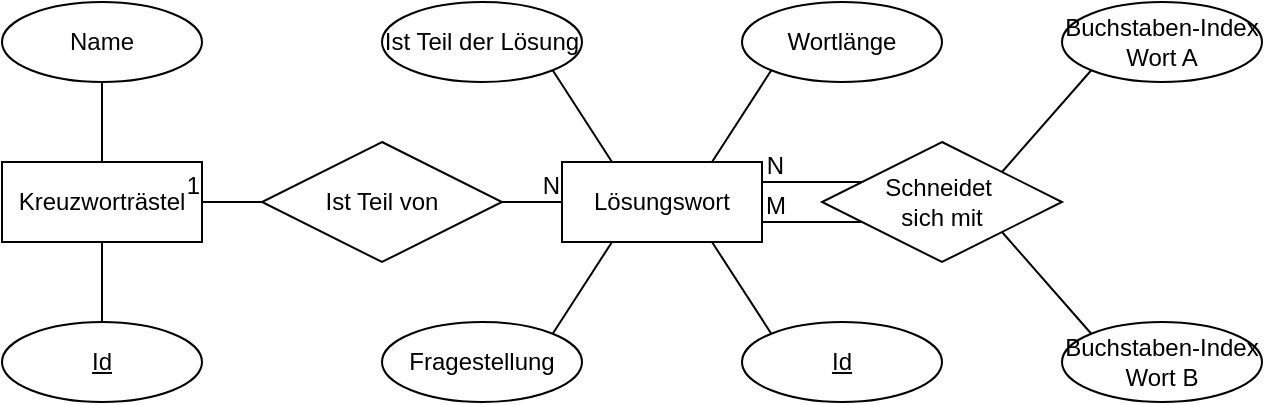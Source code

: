 <mxfile version="24.7.7">
  <diagram id="1upwr-23Rtyd4gvdoYO3" name="ER-Diagramm">
    <mxGraphModel dx="1669" dy="331" grid="1" gridSize="10" guides="1" tooltips="1" connect="1" arrows="1" fold="1" page="1" pageScale="1" pageWidth="827" pageHeight="1169" math="0" shadow="0">
      <root>
        <mxCell id="0" />
        <mxCell id="1" parent="0" />
        <mxCell id="8uZRIfAo5NxWeugBGoZT-1" value="Kreuzworträstel" style="whiteSpace=wrap;html=1;align=center;" parent="1" vertex="1">
          <mxGeometry x="-10" y="80" width="100" height="40" as="geometry" />
        </mxCell>
        <mxCell id="8uZRIfAo5NxWeugBGoZT-2" value="Lösungswort" style="whiteSpace=wrap;html=1;align=center;" parent="1" vertex="1">
          <mxGeometry x="270" y="80" width="100" height="40" as="geometry" />
        </mxCell>
        <mxCell id="8uZRIfAo5NxWeugBGoZT-4" value="Name" style="ellipse;whiteSpace=wrap;html=1;align=center;" parent="1" vertex="1">
          <mxGeometry x="-10" width="100" height="40" as="geometry" />
        </mxCell>
        <mxCell id="8uZRIfAo5NxWeugBGoZT-8" value="" style="endArrow=none;html=1;rounded=0;exitX=0.5;exitY=1;exitDx=0;exitDy=0;entryX=0.5;entryY=0;entryDx=0;entryDy=0;" parent="1" source="8uZRIfAo5NxWeugBGoZT-4" target="8uZRIfAo5NxWeugBGoZT-1" edge="1">
          <mxGeometry relative="1" as="geometry">
            <mxPoint x="90" y="210" as="sourcePoint" />
            <mxPoint x="100" y="190" as="targetPoint" />
          </mxGeometry>
        </mxCell>
        <mxCell id="8uZRIfAo5NxWeugBGoZT-9" value="Wortlänge" style="ellipse;whiteSpace=wrap;html=1;align=center;" parent="1" vertex="1">
          <mxGeometry x="360" width="100" height="40" as="geometry" />
        </mxCell>
        <mxCell id="8uZRIfAo5NxWeugBGoZT-12" value="" style="endArrow=none;html=1;rounded=0;entryX=0.75;entryY=0;entryDx=0;entryDy=0;exitX=0;exitY=1;exitDx=0;exitDy=0;" parent="1" source="8uZRIfAo5NxWeugBGoZT-9" target="8uZRIfAo5NxWeugBGoZT-2" edge="1">
          <mxGeometry relative="1" as="geometry">
            <mxPoint x="350" y="190" as="sourcePoint" />
            <mxPoint x="490" y="190" as="targetPoint" />
          </mxGeometry>
        </mxCell>
        <mxCell id="8uZRIfAo5NxWeugBGoZT-21" value="Ist Teil von" style="shape=rhombus;perimeter=rhombusPerimeter;whiteSpace=wrap;html=1;align=center;" parent="1" vertex="1">
          <mxGeometry x="120" y="70" width="120" height="60" as="geometry" />
        </mxCell>
        <mxCell id="8uZRIfAo5NxWeugBGoZT-22" value="" style="endArrow=none;html=1;rounded=0;exitX=1;exitY=0.5;exitDx=0;exitDy=0;entryX=0;entryY=0.5;entryDx=0;entryDy=0;" parent="1" source="8uZRIfAo5NxWeugBGoZT-21" target="8uZRIfAo5NxWeugBGoZT-2" edge="1">
          <mxGeometry relative="1" as="geometry">
            <mxPoint x="330" y="160" as="sourcePoint" />
            <mxPoint x="490" y="160" as="targetPoint" />
          </mxGeometry>
        </mxCell>
        <mxCell id="8uZRIfAo5NxWeugBGoZT-23" value="N" style="resizable=0;html=1;whiteSpace=wrap;align=right;verticalAlign=bottom;" parent="8uZRIfAo5NxWeugBGoZT-22" connectable="0" vertex="1">
          <mxGeometry x="1" relative="1" as="geometry" />
        </mxCell>
        <mxCell id="8uZRIfAo5NxWeugBGoZT-24" value="" style="endArrow=none;html=1;rounded=0;entryX=1;entryY=0.5;entryDx=0;entryDy=0;exitX=0;exitY=0.5;exitDx=0;exitDy=0;" parent="1" source="8uZRIfAo5NxWeugBGoZT-21" target="8uZRIfAo5NxWeugBGoZT-1" edge="1">
          <mxGeometry relative="1" as="geometry">
            <mxPoint x="330" y="160" as="sourcePoint" />
            <mxPoint x="490" y="160" as="targetPoint" />
          </mxGeometry>
        </mxCell>
        <mxCell id="8uZRIfAo5NxWeugBGoZT-25" value="1" style="resizable=0;html=1;whiteSpace=wrap;align=right;verticalAlign=bottom;" parent="8uZRIfAo5NxWeugBGoZT-24" connectable="0" vertex="1">
          <mxGeometry x="1" relative="1" as="geometry" />
        </mxCell>
        <mxCell id="8uZRIfAo5NxWeugBGoZT-26" value="&lt;div&gt;Schneidet&amp;nbsp;&lt;/div&gt;&lt;div&gt;sich mit&lt;/div&gt;" style="shape=rhombus;perimeter=rhombusPerimeter;whiteSpace=wrap;html=1;align=center;" parent="1" vertex="1">
          <mxGeometry x="400" y="70" width="120" height="60" as="geometry" />
        </mxCell>
        <mxCell id="8uZRIfAo5NxWeugBGoZT-27" value="" style="endArrow=none;html=1;rounded=0;" parent="1" edge="1">
          <mxGeometry relative="1" as="geometry">
            <mxPoint x="420" y="90" as="sourcePoint" />
            <mxPoint x="370" y="90" as="targetPoint" />
          </mxGeometry>
        </mxCell>
        <mxCell id="8uZRIfAo5NxWeugBGoZT-28" value="N" style="resizable=0;html=1;whiteSpace=wrap;align=right;verticalAlign=bottom;" parent="8uZRIfAo5NxWeugBGoZT-27" connectable="0" vertex="1">
          <mxGeometry x="1" relative="1" as="geometry">
            <mxPoint x="12" as="offset" />
          </mxGeometry>
        </mxCell>
        <mxCell id="8uZRIfAo5NxWeugBGoZT-31" value="" style="endArrow=none;html=1;rounded=0;" parent="1" edge="1">
          <mxGeometry relative="1" as="geometry">
            <mxPoint x="420" y="110" as="sourcePoint" />
            <mxPoint x="370" y="110" as="targetPoint" />
          </mxGeometry>
        </mxCell>
        <mxCell id="8uZRIfAo5NxWeugBGoZT-32" value="M" style="resizable=0;html=1;whiteSpace=wrap;align=right;verticalAlign=bottom;" parent="8uZRIfAo5NxWeugBGoZT-31" connectable="0" vertex="1">
          <mxGeometry x="1" relative="1" as="geometry">
            <mxPoint x="13" as="offset" />
          </mxGeometry>
        </mxCell>
        <mxCell id="8uZRIfAo5NxWeugBGoZT-33" value="&lt;div&gt;Buchstaben-Index&lt;/div&gt;&lt;div&gt;Wort A&lt;/div&gt;" style="ellipse;whiteSpace=wrap;html=1;align=center;" parent="1" vertex="1">
          <mxGeometry x="520" width="100" height="40" as="geometry" />
        </mxCell>
        <mxCell id="8uZRIfAo5NxWeugBGoZT-35" value="" style="endArrow=none;html=1;rounded=0;exitX=1;exitY=0;exitDx=0;exitDy=0;entryX=0;entryY=1;entryDx=0;entryDy=0;" parent="1" source="8uZRIfAo5NxWeugBGoZT-26" target="8uZRIfAo5NxWeugBGoZT-33" edge="1">
          <mxGeometry relative="1" as="geometry">
            <mxPoint x="40" y="200" as="sourcePoint" />
            <mxPoint x="40" y="150" as="targetPoint" />
          </mxGeometry>
        </mxCell>
        <mxCell id="8uZRIfAo5NxWeugBGoZT-36" value="" style="endArrow=none;html=1;rounded=0;entryX=1;entryY=1;entryDx=0;entryDy=0;exitX=0;exitY=0;exitDx=0;exitDy=0;" parent="1" source="8uZRIfAo5NxWeugBGoZT-37" target="8uZRIfAo5NxWeugBGoZT-26" edge="1">
          <mxGeometry relative="1" as="geometry">
            <mxPoint x="460" y="10" as="sourcePoint" />
            <mxPoint x="50" y="160" as="targetPoint" />
          </mxGeometry>
        </mxCell>
        <mxCell id="8uZRIfAo5NxWeugBGoZT-37" value="&lt;div&gt;Buchstaben-Index &lt;br&gt;&lt;/div&gt;&lt;div&gt;Wort B&lt;br&gt;&lt;/div&gt;" style="ellipse;whiteSpace=wrap;html=1;align=center;" parent="1" vertex="1">
          <mxGeometry x="520" y="160" width="100" height="40" as="geometry" />
        </mxCell>
        <mxCell id="8uZRIfAo5NxWeugBGoZT-39" value="Ist Teil der Lösung" style="ellipse;whiteSpace=wrap;html=1;align=center;" parent="1" vertex="1">
          <mxGeometry x="180" width="100" height="40" as="geometry" />
        </mxCell>
        <mxCell id="8uZRIfAo5NxWeugBGoZT-40" value="" style="endArrow=none;html=1;rounded=0;exitX=0.25;exitY=0;exitDx=0;exitDy=0;entryX=1;entryY=1;entryDx=0;entryDy=0;" parent="1" source="8uZRIfAo5NxWeugBGoZT-2" target="8uZRIfAo5NxWeugBGoZT-39" edge="1">
          <mxGeometry relative="1" as="geometry">
            <mxPoint x="300" y="190" as="sourcePoint" />
            <mxPoint x="460" y="190" as="targetPoint" />
          </mxGeometry>
        </mxCell>
        <mxCell id="8uZRIfAo5NxWeugBGoZT-41" value="&lt;u&gt;Id&lt;/u&gt;" style="ellipse;whiteSpace=wrap;html=1;align=center;" parent="1" vertex="1">
          <mxGeometry x="-10" y="160" width="100" height="40" as="geometry" />
        </mxCell>
        <mxCell id="8uZRIfAo5NxWeugBGoZT-44" value="" style="endArrow=none;html=1;rounded=0;exitX=0.75;exitY=1;exitDx=0;exitDy=0;entryX=0;entryY=0;entryDx=0;entryDy=0;" parent="1" source="8uZRIfAo5NxWeugBGoZT-2" target="8uZRIfAo5NxWeugBGoZT-47" edge="1">
          <mxGeometry relative="1" as="geometry">
            <mxPoint x="220" y="200" as="sourcePoint" />
            <mxPoint x="330" y="210" as="targetPoint" />
          </mxGeometry>
        </mxCell>
        <mxCell id="8uZRIfAo5NxWeugBGoZT-47" value="&lt;u&gt;Id&lt;/u&gt;" style="ellipse;whiteSpace=wrap;html=1;align=center;" parent="1" vertex="1">
          <mxGeometry x="360" y="160" width="100" height="40" as="geometry" />
        </mxCell>
        <mxCell id="8uZRIfAo5NxWeugBGoZT-51" value="" style="endArrow=none;html=1;rounded=0;exitX=0.5;exitY=0;exitDx=0;exitDy=0;entryX=0.5;entryY=1;entryDx=0;entryDy=0;" parent="1" source="8uZRIfAo5NxWeugBGoZT-41" target="8uZRIfAo5NxWeugBGoZT-1" edge="1">
          <mxGeometry relative="1" as="geometry">
            <mxPoint x="-50" y="130" as="sourcePoint" />
            <mxPoint x="-10" y="130" as="targetPoint" />
          </mxGeometry>
        </mxCell>
        <mxCell id="IF-qwLUZdmhLP_C8aqyf-1" value="Fragestellung" style="ellipse;whiteSpace=wrap;html=1;align=center;" vertex="1" parent="1">
          <mxGeometry x="180" y="160" width="100" height="40" as="geometry" />
        </mxCell>
        <mxCell id="IF-qwLUZdmhLP_C8aqyf-2" value="" style="endArrow=none;html=1;rounded=0;entryX=0.25;entryY=1;entryDx=0;entryDy=0;exitX=1;exitY=0;exitDx=0;exitDy=0;" edge="1" parent="1" source="IF-qwLUZdmhLP_C8aqyf-1" target="8uZRIfAo5NxWeugBGoZT-2">
          <mxGeometry relative="1" as="geometry">
            <mxPoint x="425" y="176" as="sourcePoint" />
            <mxPoint x="380" y="130" as="targetPoint" />
          </mxGeometry>
        </mxCell>
      </root>
    </mxGraphModel>
  </diagram>
</mxfile>
